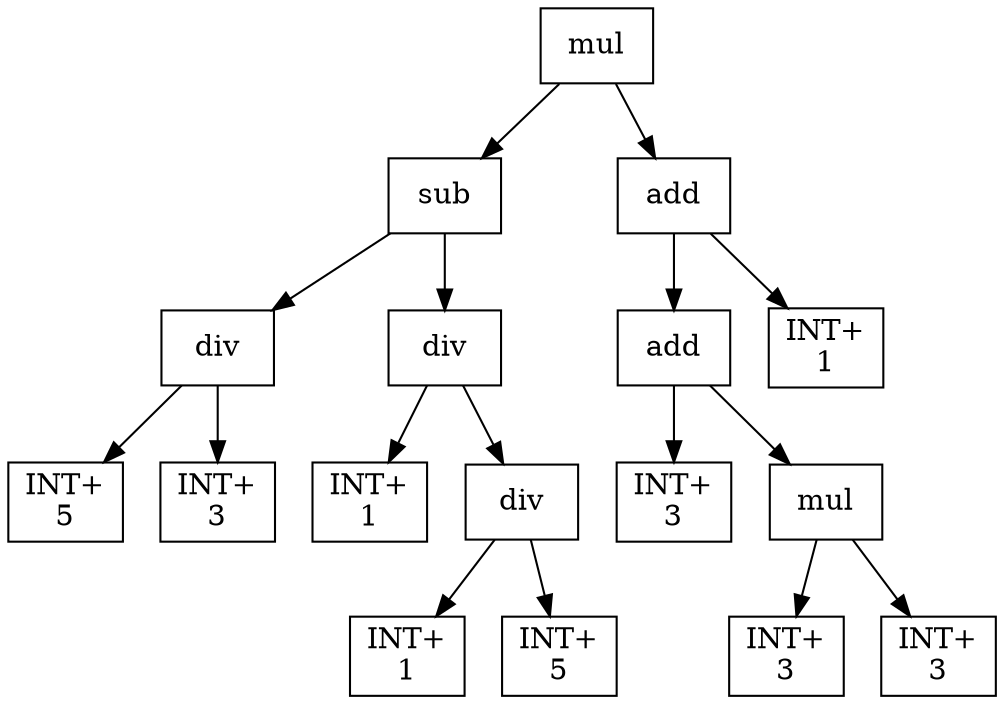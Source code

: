 digraph expr {
  node [shape=box];
  n1 [label="mul"];
  n2 [label="sub"];
  n3 [label="div"];
  n4 [label="INT+\n5"];
  n5 [label="INT+\n3"];
  n3 -> n4;
  n3 -> n5;
  n6 [label="div"];
  n7 [label="INT+\n1"];
  n8 [label="div"];
  n9 [label="INT+\n1"];
  n10 [label="INT+\n5"];
  n8 -> n9;
  n8 -> n10;
  n6 -> n7;
  n6 -> n8;
  n2 -> n3;
  n2 -> n6;
  n11 [label="add"];
  n12 [label="add"];
  n13 [label="INT+\n3"];
  n14 [label="mul"];
  n15 [label="INT+\n3"];
  n16 [label="INT+\n3"];
  n14 -> n15;
  n14 -> n16;
  n12 -> n13;
  n12 -> n14;
  n17 [label="INT+\n1"];
  n11 -> n12;
  n11 -> n17;
  n1 -> n2;
  n1 -> n11;
}